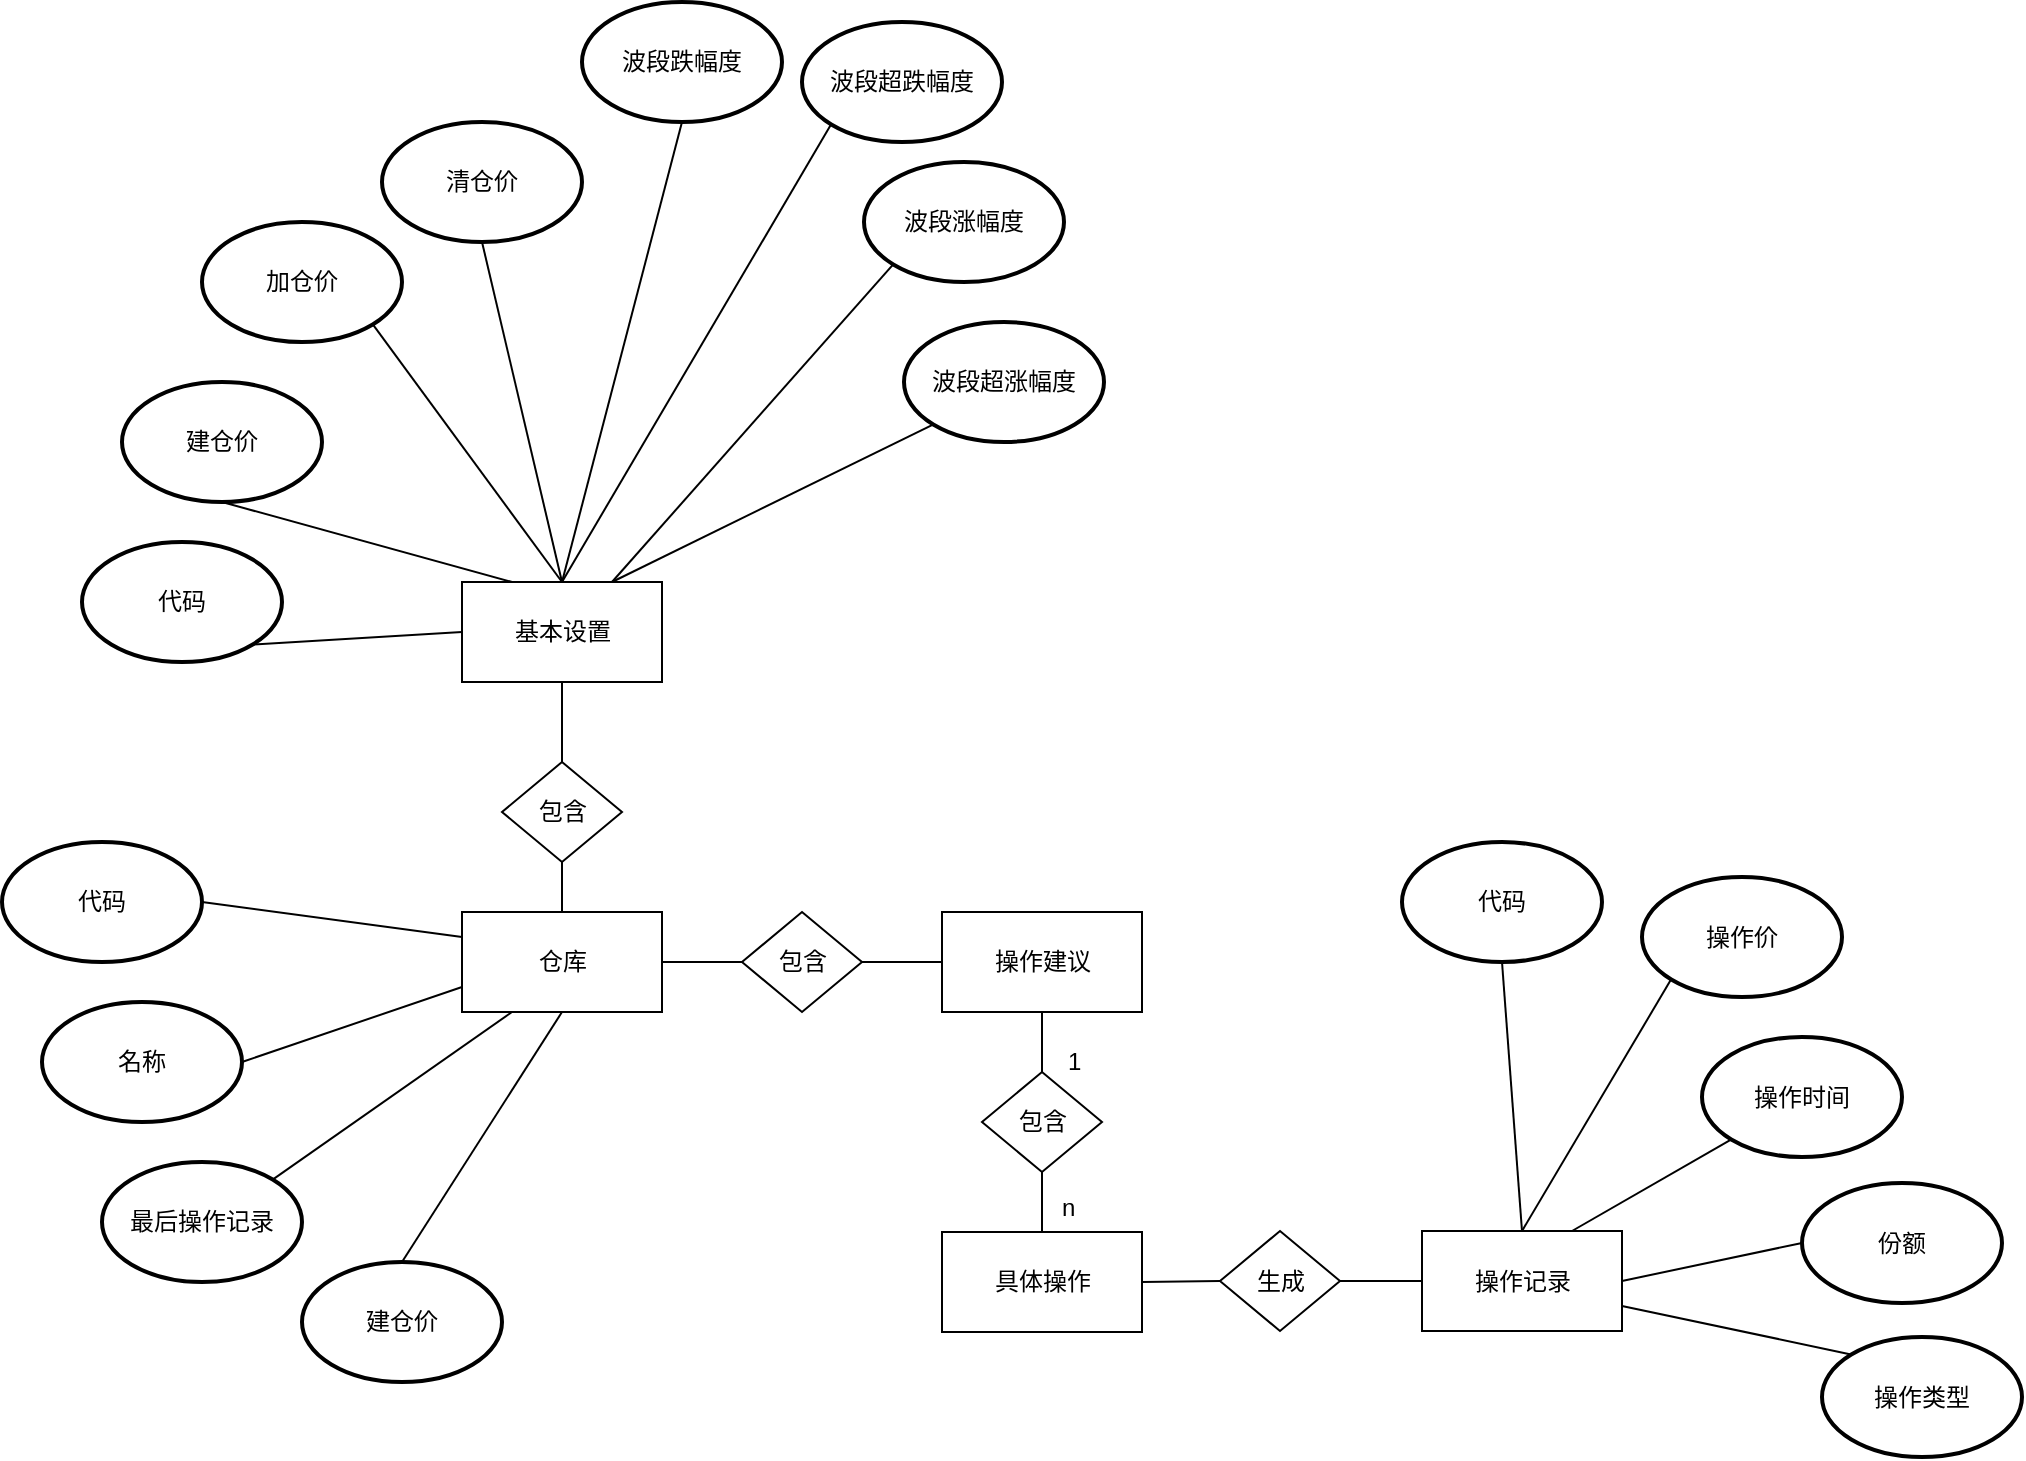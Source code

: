 <mxfile version="10.8.0" type="github"><diagram id="lmAoR9YWM4cNYZU-O-CM" name="第 1 页"><mxGraphModel dx="904" dy="567" grid="1" gridSize="10" guides="1" tooltips="1" connect="1" arrows="1" fold="1" page="1" pageScale="1" pageWidth="2339" pageHeight="3300" math="0" shadow="0"><root><mxCell id="0"/><mxCell id="1" parent="0"/><mxCell id="mvKF8AUkMoU7Q2nmNLjw-25" style="edgeStyle=none;rounded=0;orthogonalLoop=1;jettySize=auto;html=1;exitX=1;exitY=0.5;exitDx=0;exitDy=0;entryX=0;entryY=0.5;entryDx=0;entryDy=0;endArrow=none;endFill=0;" edge="1" parent="1" source="mvKF8AUkMoU7Q2nmNLjw-8" target="mvKF8AUkMoU7Q2nmNLjw-24"><mxGeometry relative="1" as="geometry"/></mxCell><mxCell id="mvKF8AUkMoU7Q2nmNLjw-8" value="仓库" style="html=1;dashed=0;whitespace=wrap;" vertex="1" parent="1"><mxGeometry x="400" y="485" width="100" height="50" as="geometry"/></mxCell><mxCell id="mvKF8AUkMoU7Q2nmNLjw-44" style="edgeStyle=none;rounded=0;orthogonalLoop=1;jettySize=auto;html=1;exitX=0.75;exitY=0;exitDx=0;exitDy=0;entryX=0.145;entryY=0.855;entryDx=0;entryDy=0;entryPerimeter=0;endArrow=none;endFill=0;" edge="1" parent="1" source="mvKF8AUkMoU7Q2nmNLjw-11" target="mvKF8AUkMoU7Q2nmNLjw-43"><mxGeometry relative="1" as="geometry"/></mxCell><mxCell id="mvKF8AUkMoU7Q2nmNLjw-48" style="edgeStyle=none;rounded=0;orthogonalLoop=1;jettySize=auto;html=1;exitX=1;exitY=0.5;exitDx=0;exitDy=0;entryX=0;entryY=0.5;entryDx=0;entryDy=0;entryPerimeter=0;endArrow=none;endFill=0;" edge="1" parent="1" source="mvKF8AUkMoU7Q2nmNLjw-11" target="mvKF8AUkMoU7Q2nmNLjw-47"><mxGeometry relative="1" as="geometry"/></mxCell><mxCell id="mvKF8AUkMoU7Q2nmNLjw-50" style="edgeStyle=none;rounded=0;orthogonalLoop=1;jettySize=auto;html=1;exitX=1;exitY=0.75;exitDx=0;exitDy=0;entryX=0.145;entryY=0.145;entryDx=0;entryDy=0;entryPerimeter=0;endArrow=none;endFill=0;" edge="1" parent="1" source="mvKF8AUkMoU7Q2nmNLjw-11" target="mvKF8AUkMoU7Q2nmNLjw-49"><mxGeometry relative="1" as="geometry"/></mxCell><mxCell id="mvKF8AUkMoU7Q2nmNLjw-11" value="操作记录" style="html=1;dashed=0;whitespace=wrap;" vertex="1" parent="1"><mxGeometry x="880" y="644.5" width="100" height="50" as="geometry"/></mxCell><mxCell id="mvKF8AUkMoU7Q2nmNLjw-63" style="edgeStyle=none;rounded=0;orthogonalLoop=1;jettySize=auto;html=1;exitX=0.5;exitY=1;exitDx=0;exitDy=0;entryX=0.5;entryY=0;entryDx=0;entryDy=0;endArrow=none;endFill=0;" edge="1" parent="1" source="mvKF8AUkMoU7Q2nmNLjw-12" target="mvKF8AUkMoU7Q2nmNLjw-62"><mxGeometry relative="1" as="geometry"/></mxCell><mxCell id="mvKF8AUkMoU7Q2nmNLjw-12" value="操作建议&lt;br&gt;" style="html=1;dashed=0;whitespace=wrap;" vertex="1" parent="1"><mxGeometry x="640" y="485" width="100" height="50" as="geometry"/></mxCell><mxCell id="mvKF8AUkMoU7Q2nmNLjw-26" style="edgeStyle=none;rounded=0;orthogonalLoop=1;jettySize=auto;html=1;exitX=1;exitY=0.5;exitDx=0;exitDy=0;entryX=0;entryY=0.5;entryDx=0;entryDy=0;endArrow=none;endFill=0;" edge="1" parent="1" source="mvKF8AUkMoU7Q2nmNLjw-24" target="mvKF8AUkMoU7Q2nmNLjw-12"><mxGeometry relative="1" as="geometry"/></mxCell><mxCell id="mvKF8AUkMoU7Q2nmNLjw-24" value="包含" style="shape=rhombus;html=1;dashed=0;whitespace=wrap;perimeter=rhombusPerimeter;" vertex="1" parent="1"><mxGeometry x="540" y="485" width="60" height="50" as="geometry"/></mxCell><mxCell id="mvKF8AUkMoU7Q2nmNLjw-74" style="edgeStyle=none;rounded=0;orthogonalLoop=1;jettySize=auto;html=1;exitX=1;exitY=0.5;exitDx=0;exitDy=0;entryX=0;entryY=0.5;entryDx=0;entryDy=0;endArrow=none;endFill=0;" edge="1" parent="1" source="mvKF8AUkMoU7Q2nmNLjw-32" target="mvKF8AUkMoU7Q2nmNLjw-11"><mxGeometry relative="1" as="geometry"/></mxCell><mxCell id="mvKF8AUkMoU7Q2nmNLjw-32" value="生成" style="shape=rhombus;html=1;dashed=0;whitespace=wrap;perimeter=rhombusPerimeter;" vertex="1" parent="1"><mxGeometry x="779" y="644.5" width="60" height="50" as="geometry"/></mxCell><mxCell id="mvKF8AUkMoU7Q2nmNLjw-42" style="edgeStyle=none;rounded=0;orthogonalLoop=1;jettySize=auto;html=1;exitX=1;exitY=0.5;exitDx=0;exitDy=0;exitPerimeter=0;entryX=0;entryY=0.25;entryDx=0;entryDy=0;endArrow=none;endFill=0;" edge="1" parent="1" source="mvKF8AUkMoU7Q2nmNLjw-37" target="mvKF8AUkMoU7Q2nmNLjw-8"><mxGeometry relative="1" as="geometry"/></mxCell><mxCell id="mvKF8AUkMoU7Q2nmNLjw-37" value="代码" style="strokeWidth=2;html=1;shape=mxgraph.flowchart.start_1;whiteSpace=wrap;" vertex="1" parent="1"><mxGeometry x="170" y="450" width="100" height="60" as="geometry"/></mxCell><mxCell id="mvKF8AUkMoU7Q2nmNLjw-41" style="edgeStyle=none;rounded=0;orthogonalLoop=1;jettySize=auto;html=1;exitX=1;exitY=0.5;exitDx=0;exitDy=0;exitPerimeter=0;entryX=0;entryY=0.75;entryDx=0;entryDy=0;endArrow=none;endFill=0;" edge="1" parent="1" source="mvKF8AUkMoU7Q2nmNLjw-38" target="mvKF8AUkMoU7Q2nmNLjw-8"><mxGeometry relative="1" as="geometry"/></mxCell><mxCell id="mvKF8AUkMoU7Q2nmNLjw-38" value="名称" style="strokeWidth=2;html=1;shape=mxgraph.flowchart.start_1;whiteSpace=wrap;" vertex="1" parent="1"><mxGeometry x="190" y="530" width="100" height="60" as="geometry"/></mxCell><mxCell id="mvKF8AUkMoU7Q2nmNLjw-40" style="edgeStyle=none;rounded=0;orthogonalLoop=1;jettySize=auto;html=1;exitX=0.855;exitY=0.145;exitDx=0;exitDy=0;exitPerimeter=0;entryX=0.25;entryY=1;entryDx=0;entryDy=0;endArrow=none;endFill=0;" edge="1" parent="1" source="mvKF8AUkMoU7Q2nmNLjw-39" target="mvKF8AUkMoU7Q2nmNLjw-8"><mxGeometry relative="1" as="geometry"/></mxCell><mxCell id="mvKF8AUkMoU7Q2nmNLjw-39" value="最后操作记录" style="strokeWidth=2;html=1;shape=mxgraph.flowchart.start_1;whiteSpace=wrap;" vertex="1" parent="1"><mxGeometry x="220" y="610" width="100" height="60" as="geometry"/></mxCell><mxCell id="mvKF8AUkMoU7Q2nmNLjw-43" value="操作时间" style="strokeWidth=2;html=1;shape=mxgraph.flowchart.start_1;whiteSpace=wrap;" vertex="1" parent="1"><mxGeometry x="1020" y="547.5" width="100" height="60" as="geometry"/></mxCell><mxCell id="mvKF8AUkMoU7Q2nmNLjw-46" style="edgeStyle=none;rounded=0;orthogonalLoop=1;jettySize=auto;html=1;exitX=0.145;exitY=0.855;exitDx=0;exitDy=0;exitPerimeter=0;entryX=0.5;entryY=0;entryDx=0;entryDy=0;endArrow=none;endFill=0;" edge="1" parent="1" source="mvKF8AUkMoU7Q2nmNLjw-45" target="mvKF8AUkMoU7Q2nmNLjw-11"><mxGeometry relative="1" as="geometry"/></mxCell><mxCell id="mvKF8AUkMoU7Q2nmNLjw-45" value="操作价" style="strokeWidth=2;html=1;shape=mxgraph.flowchart.start_1;whiteSpace=wrap;" vertex="1" parent="1"><mxGeometry x="990" y="467.5" width="100" height="60" as="geometry"/></mxCell><mxCell id="mvKF8AUkMoU7Q2nmNLjw-47" value="份额" style="strokeWidth=2;html=1;shape=mxgraph.flowchart.start_1;whiteSpace=wrap;" vertex="1" parent="1"><mxGeometry x="1070" y="620.5" width="100" height="60" as="geometry"/></mxCell><mxCell id="mvKF8AUkMoU7Q2nmNLjw-49" value="操作类型" style="strokeWidth=2;html=1;shape=mxgraph.flowchart.start_1;whiteSpace=wrap;" vertex="1" parent="1"><mxGeometry x="1080" y="697.5" width="100" height="60" as="geometry"/></mxCell><mxCell id="mvKF8AUkMoU7Q2nmNLjw-54" style="edgeStyle=none;rounded=0;orthogonalLoop=1;jettySize=auto;html=1;exitX=0.5;exitY=1;exitDx=0;exitDy=0;exitPerimeter=0;entryX=0.5;entryY=0;entryDx=0;entryDy=0;endArrow=none;endFill=0;" edge="1" parent="1" source="mvKF8AUkMoU7Q2nmNLjw-51" target="mvKF8AUkMoU7Q2nmNLjw-11"><mxGeometry relative="1" as="geometry"/></mxCell><mxCell id="mvKF8AUkMoU7Q2nmNLjw-51" value="代码" style="strokeWidth=2;html=1;shape=mxgraph.flowchart.start_1;whiteSpace=wrap;" vertex="1" parent="1"><mxGeometry x="870" y="450" width="100" height="60" as="geometry"/></mxCell><mxCell id="mvKF8AUkMoU7Q2nmNLjw-53" style="edgeStyle=none;rounded=0;orthogonalLoop=1;jettySize=auto;html=1;exitX=0.5;exitY=0;exitDx=0;exitDy=0;exitPerimeter=0;entryX=0.5;entryY=1;entryDx=0;entryDy=0;endArrow=none;endFill=0;" edge="1" parent="1" source="mvKF8AUkMoU7Q2nmNLjw-52" target="mvKF8AUkMoU7Q2nmNLjw-8"><mxGeometry relative="1" as="geometry"/></mxCell><mxCell id="mvKF8AUkMoU7Q2nmNLjw-52" value="建仓价" style="strokeWidth=2;html=1;shape=mxgraph.flowchart.start_1;whiteSpace=wrap;" vertex="1" parent="1"><mxGeometry x="320" y="660" width="100" height="60" as="geometry"/></mxCell><mxCell id="mvKF8AUkMoU7Q2nmNLjw-73" style="edgeStyle=none;rounded=0;orthogonalLoop=1;jettySize=auto;html=1;exitX=1;exitY=0.5;exitDx=0;exitDy=0;entryX=0;entryY=0.5;entryDx=0;entryDy=0;endArrow=none;endFill=0;" edge="1" parent="1" source="mvKF8AUkMoU7Q2nmNLjw-61" target="mvKF8AUkMoU7Q2nmNLjw-32"><mxGeometry relative="1" as="geometry"/></mxCell><mxCell id="mvKF8AUkMoU7Q2nmNLjw-61" value="具体操作" style="html=1;dashed=0;whitespace=wrap;" vertex="1" parent="1"><mxGeometry x="640" y="645" width="100" height="50" as="geometry"/></mxCell><mxCell id="mvKF8AUkMoU7Q2nmNLjw-65" style="edgeStyle=none;rounded=0;orthogonalLoop=1;jettySize=auto;html=1;exitX=0.5;exitY=1;exitDx=0;exitDy=0;entryX=0.5;entryY=0;entryDx=0;entryDy=0;endArrow=none;endFill=0;" edge="1" parent="1" source="mvKF8AUkMoU7Q2nmNLjw-62" target="mvKF8AUkMoU7Q2nmNLjw-61"><mxGeometry relative="1" as="geometry"/></mxCell><mxCell id="mvKF8AUkMoU7Q2nmNLjw-62" value="包含" style="shape=rhombus;html=1;dashed=0;whitespace=wrap;perimeter=rhombusPerimeter;" vertex="1" parent="1"><mxGeometry x="660" y="565" width="60" height="50" as="geometry"/></mxCell><mxCell id="mvKF8AUkMoU7Q2nmNLjw-69" value="1" style="text;html=1;resizable=0;points=[];autosize=1;align=left;verticalAlign=top;spacingTop=-4;" vertex="1" parent="1"><mxGeometry x="701" y="550" width="20" height="20" as="geometry"/></mxCell><mxCell id="mvKF8AUkMoU7Q2nmNLjw-71" value="n" style="text;html=1;resizable=0;points=[];autosize=1;align=left;verticalAlign=top;spacingTop=-4;" vertex="1" parent="1"><mxGeometry x="698" y="623" width="20" height="20" as="geometry"/></mxCell><mxCell id="mvKF8AUkMoU7Q2nmNLjw-95" style="edgeStyle=none;rounded=0;orthogonalLoop=1;jettySize=auto;html=1;exitX=0.75;exitY=0;exitDx=0;exitDy=0;entryX=0.145;entryY=0.855;entryDx=0;entryDy=0;entryPerimeter=0;endArrow=none;endFill=0;" edge="1" parent="1" source="mvKF8AUkMoU7Q2nmNLjw-78" target="mvKF8AUkMoU7Q2nmNLjw-94"><mxGeometry relative="1" as="geometry"/></mxCell><mxCell id="mvKF8AUkMoU7Q2nmNLjw-97" style="edgeStyle=none;rounded=0;orthogonalLoop=1;jettySize=auto;html=1;exitX=0.75;exitY=0;exitDx=0;exitDy=0;entryX=0.145;entryY=0.855;entryDx=0;entryDy=0;entryPerimeter=0;endArrow=none;endFill=0;" edge="1" parent="1" source="mvKF8AUkMoU7Q2nmNLjw-78" target="mvKF8AUkMoU7Q2nmNLjw-96"><mxGeometry relative="1" as="geometry"/></mxCell><mxCell id="mvKF8AUkMoU7Q2nmNLjw-78" value="基本设置" style="html=1;dashed=0;whitespace=wrap;" vertex="1" parent="1"><mxGeometry x="400" y="320" width="100" height="50" as="geometry"/></mxCell><mxCell id="mvKF8AUkMoU7Q2nmNLjw-80" style="edgeStyle=none;rounded=0;orthogonalLoop=1;jettySize=auto;html=1;exitX=0.5;exitY=0;exitDx=0;exitDy=0;entryX=0.5;entryY=1;entryDx=0;entryDy=0;endArrow=none;endFill=0;" edge="1" parent="1" source="mvKF8AUkMoU7Q2nmNLjw-79" target="mvKF8AUkMoU7Q2nmNLjw-78"><mxGeometry relative="1" as="geometry"/></mxCell><mxCell id="mvKF8AUkMoU7Q2nmNLjw-81" style="edgeStyle=none;rounded=0;orthogonalLoop=1;jettySize=auto;html=1;exitX=0.5;exitY=1;exitDx=0;exitDy=0;entryX=0.5;entryY=0;entryDx=0;entryDy=0;endArrow=none;endFill=0;" edge="1" parent="1" source="mvKF8AUkMoU7Q2nmNLjw-79" target="mvKF8AUkMoU7Q2nmNLjw-8"><mxGeometry relative="1" as="geometry"/></mxCell><mxCell id="mvKF8AUkMoU7Q2nmNLjw-79" value="包含" style="shape=rhombus;html=1;dashed=0;whitespace=wrap;perimeter=rhombusPerimeter;" vertex="1" parent="1"><mxGeometry x="420" y="410" width="60" height="50" as="geometry"/></mxCell><mxCell id="mvKF8AUkMoU7Q2nmNLjw-83" style="edgeStyle=none;rounded=0;orthogonalLoop=1;jettySize=auto;html=1;exitX=0.855;exitY=0.855;exitDx=0;exitDy=0;exitPerimeter=0;entryX=0;entryY=0.5;entryDx=0;entryDy=0;endArrow=none;endFill=0;" edge="1" parent="1" source="mvKF8AUkMoU7Q2nmNLjw-82" target="mvKF8AUkMoU7Q2nmNLjw-78"><mxGeometry relative="1" as="geometry"/></mxCell><mxCell id="mvKF8AUkMoU7Q2nmNLjw-82" value="代码" style="strokeWidth=2;html=1;shape=mxgraph.flowchart.start_1;whiteSpace=wrap;" vertex="1" parent="1"><mxGeometry x="210" y="300" width="100" height="60" as="geometry"/></mxCell><mxCell id="mvKF8AUkMoU7Q2nmNLjw-85" style="edgeStyle=none;rounded=0;orthogonalLoop=1;jettySize=auto;html=1;exitX=0.5;exitY=1;exitDx=0;exitDy=0;exitPerimeter=0;entryX=0.25;entryY=0;entryDx=0;entryDy=0;endArrow=none;endFill=0;" edge="1" parent="1" source="mvKF8AUkMoU7Q2nmNLjw-84" target="mvKF8AUkMoU7Q2nmNLjw-78"><mxGeometry relative="1" as="geometry"/></mxCell><mxCell id="mvKF8AUkMoU7Q2nmNLjw-84" value="建仓价" style="strokeWidth=2;html=1;shape=mxgraph.flowchart.start_1;whiteSpace=wrap;" vertex="1" parent="1"><mxGeometry x="230" y="220" width="100" height="60" as="geometry"/></mxCell><mxCell id="mvKF8AUkMoU7Q2nmNLjw-87" style="edgeStyle=none;rounded=0;orthogonalLoop=1;jettySize=auto;html=1;exitX=0.855;exitY=0.855;exitDx=0;exitDy=0;exitPerimeter=0;entryX=0.5;entryY=0;entryDx=0;entryDy=0;endArrow=none;endFill=0;" edge="1" parent="1" source="mvKF8AUkMoU7Q2nmNLjw-86" target="mvKF8AUkMoU7Q2nmNLjw-78"><mxGeometry relative="1" as="geometry"/></mxCell><mxCell id="mvKF8AUkMoU7Q2nmNLjw-86" value="加仓价" style="strokeWidth=2;html=1;shape=mxgraph.flowchart.start_1;whiteSpace=wrap;" vertex="1" parent="1"><mxGeometry x="270" y="140" width="100" height="60" as="geometry"/></mxCell><mxCell id="mvKF8AUkMoU7Q2nmNLjw-89" style="edgeStyle=none;rounded=0;orthogonalLoop=1;jettySize=auto;html=1;exitX=0.5;exitY=1;exitDx=0;exitDy=0;exitPerimeter=0;entryX=0.5;entryY=0;entryDx=0;entryDy=0;endArrow=none;endFill=0;" edge="1" parent="1" source="mvKF8AUkMoU7Q2nmNLjw-88" target="mvKF8AUkMoU7Q2nmNLjw-78"><mxGeometry relative="1" as="geometry"/></mxCell><mxCell id="mvKF8AUkMoU7Q2nmNLjw-88" value="清仓价" style="strokeWidth=2;html=1;shape=mxgraph.flowchart.start_1;whiteSpace=wrap;" vertex="1" parent="1"><mxGeometry x="360" y="90" width="100" height="60" as="geometry"/></mxCell><mxCell id="mvKF8AUkMoU7Q2nmNLjw-91" style="edgeStyle=none;rounded=0;orthogonalLoop=1;jettySize=auto;html=1;exitX=0.5;exitY=1;exitDx=0;exitDy=0;exitPerimeter=0;entryX=0.5;entryY=0;entryDx=0;entryDy=0;endArrow=none;endFill=0;" edge="1" parent="1" source="mvKF8AUkMoU7Q2nmNLjw-90" target="mvKF8AUkMoU7Q2nmNLjw-78"><mxGeometry relative="1" as="geometry"/></mxCell><mxCell id="mvKF8AUkMoU7Q2nmNLjw-90" value="波段跌幅度" style="strokeWidth=2;html=1;shape=mxgraph.flowchart.start_1;whiteSpace=wrap;" vertex="1" parent="1"><mxGeometry x="460" y="30" width="100" height="60" as="geometry"/></mxCell><mxCell id="mvKF8AUkMoU7Q2nmNLjw-93" style="edgeStyle=none;rounded=0;orthogonalLoop=1;jettySize=auto;html=1;exitX=0.145;exitY=0.855;exitDx=0;exitDy=0;exitPerimeter=0;entryX=0.5;entryY=0;entryDx=0;entryDy=0;endArrow=none;endFill=0;" edge="1" parent="1" source="mvKF8AUkMoU7Q2nmNLjw-92" target="mvKF8AUkMoU7Q2nmNLjw-78"><mxGeometry relative="1" as="geometry"/></mxCell><mxCell id="mvKF8AUkMoU7Q2nmNLjw-92" value="波段超跌幅度" style="strokeWidth=2;html=1;shape=mxgraph.flowchart.start_1;whiteSpace=wrap;" vertex="1" parent="1"><mxGeometry x="570" y="40" width="100" height="60" as="geometry"/></mxCell><mxCell id="mvKF8AUkMoU7Q2nmNLjw-94" value="波段涨幅度" style="strokeWidth=2;html=1;shape=mxgraph.flowchart.start_1;whiteSpace=wrap;" vertex="1" parent="1"><mxGeometry x="601" y="110" width="100" height="60" as="geometry"/></mxCell><mxCell id="mvKF8AUkMoU7Q2nmNLjw-96" value="波段超涨幅度" style="strokeWidth=2;html=1;shape=mxgraph.flowchart.start_1;whiteSpace=wrap;" vertex="1" parent="1"><mxGeometry x="621" y="190" width="100" height="60" as="geometry"/></mxCell></root></mxGraphModel></diagram></mxfile>